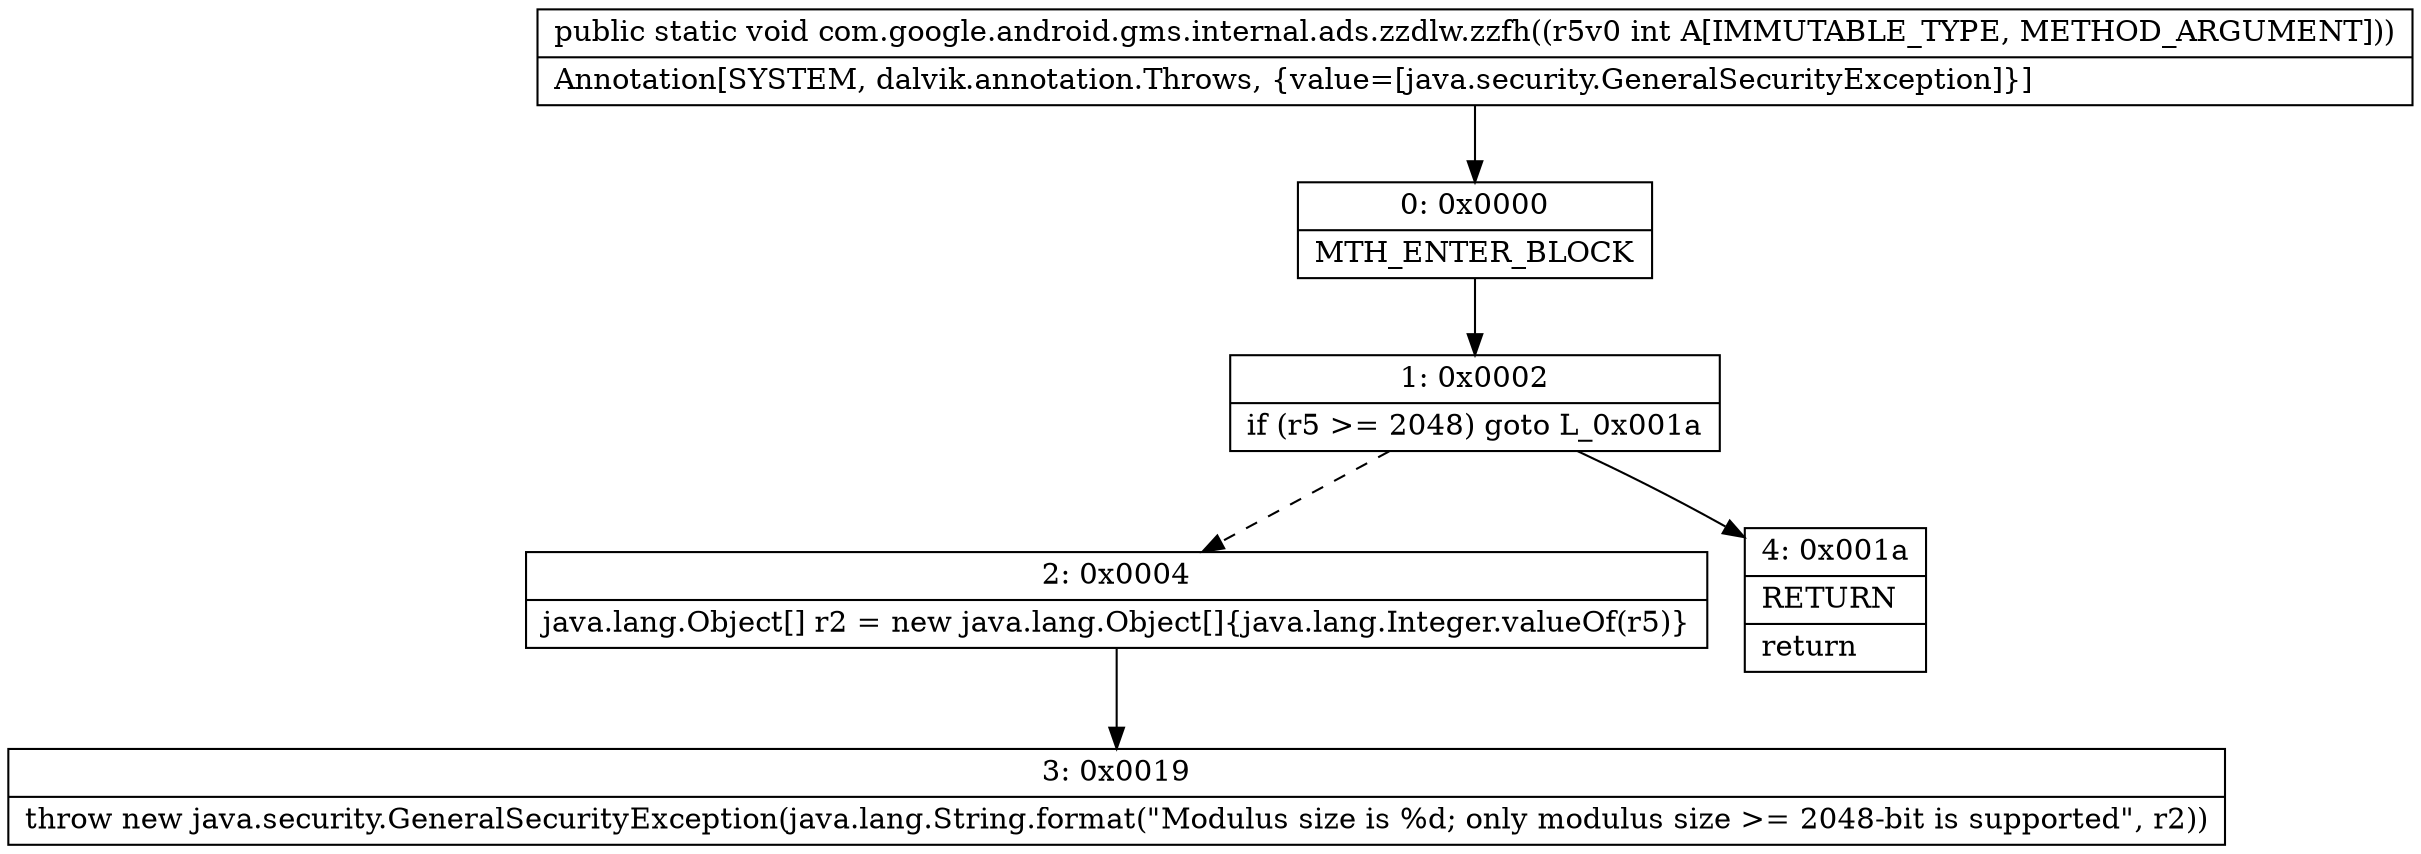 digraph "CFG forcom.google.android.gms.internal.ads.zzdlw.zzfh(I)V" {
Node_0 [shape=record,label="{0\:\ 0x0000|MTH_ENTER_BLOCK\l}"];
Node_1 [shape=record,label="{1\:\ 0x0002|if (r5 \>= 2048) goto L_0x001a\l}"];
Node_2 [shape=record,label="{2\:\ 0x0004|java.lang.Object[] r2 = new java.lang.Object[]\{java.lang.Integer.valueOf(r5)\}\l}"];
Node_3 [shape=record,label="{3\:\ 0x0019|throw new java.security.GeneralSecurityException(java.lang.String.format(\"Modulus size is %d; only modulus size \>= 2048\-bit is supported\", r2))\l}"];
Node_4 [shape=record,label="{4\:\ 0x001a|RETURN\l|return\l}"];
MethodNode[shape=record,label="{public static void com.google.android.gms.internal.ads.zzdlw.zzfh((r5v0 int A[IMMUTABLE_TYPE, METHOD_ARGUMENT]))  | Annotation[SYSTEM, dalvik.annotation.Throws, \{value=[java.security.GeneralSecurityException]\}]\l}"];
MethodNode -> Node_0;
Node_0 -> Node_1;
Node_1 -> Node_2[style=dashed];
Node_1 -> Node_4;
Node_2 -> Node_3;
}

